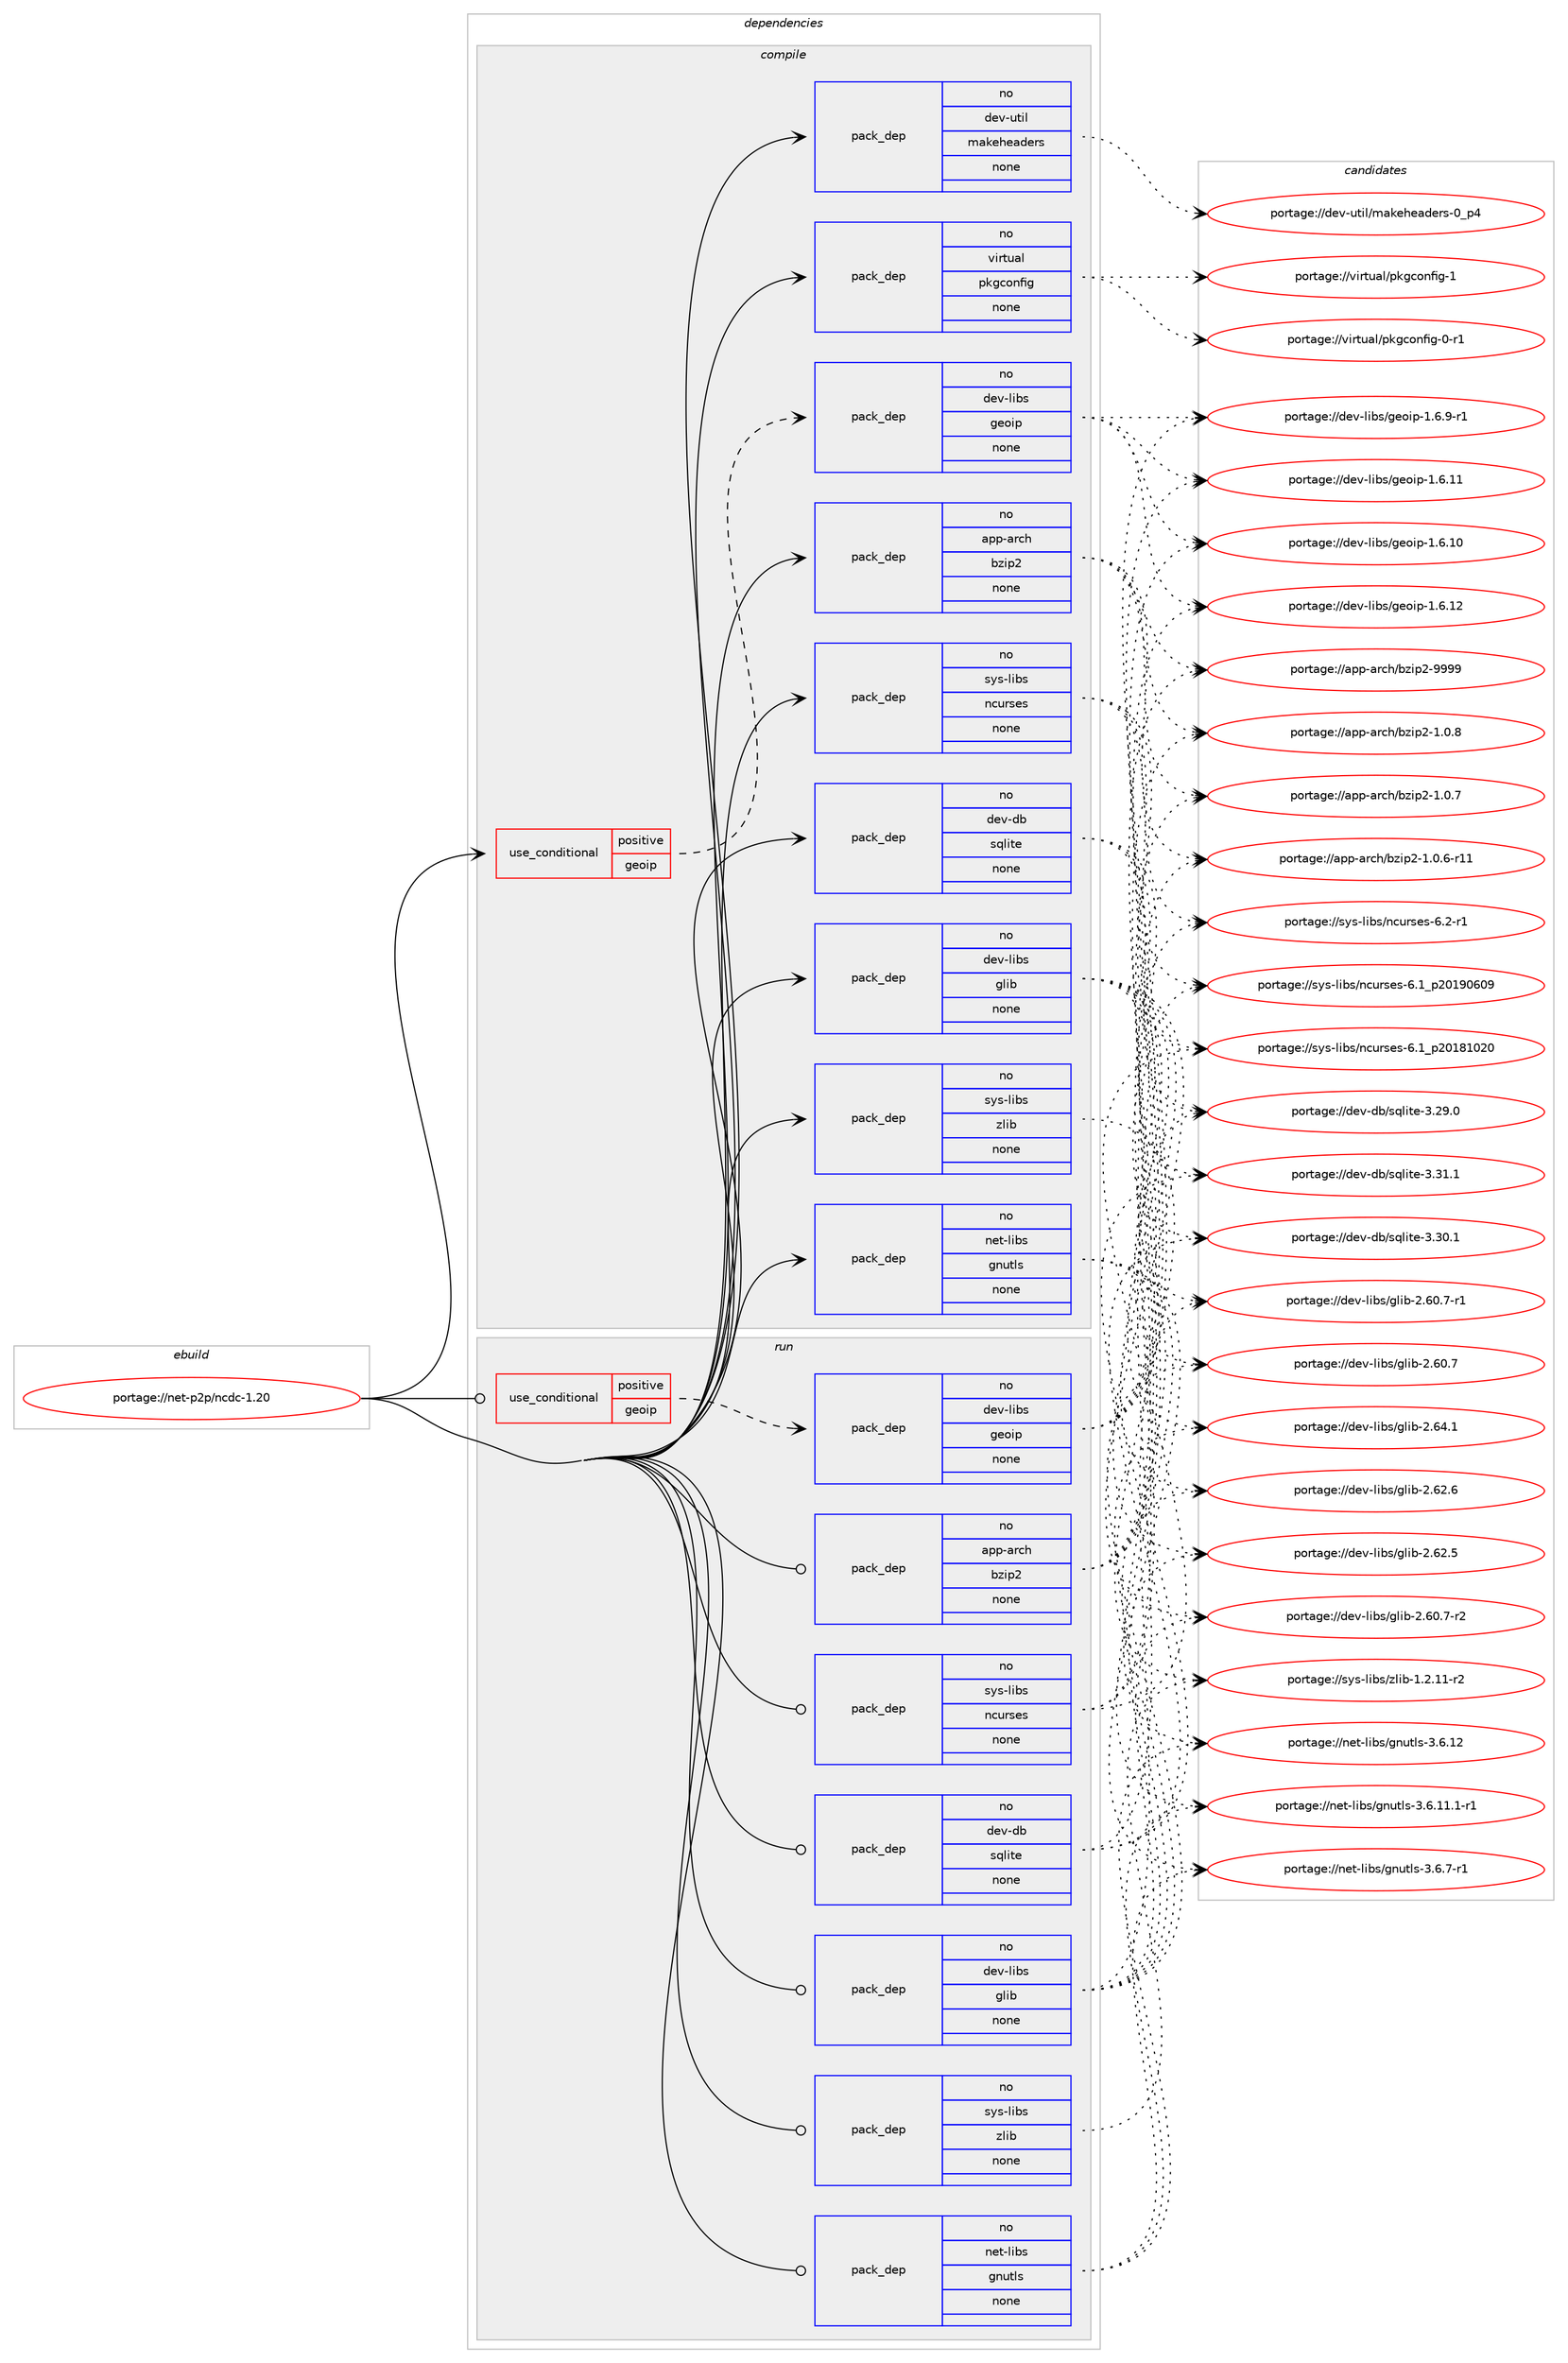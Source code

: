 digraph prolog {

# *************
# Graph options
# *************

newrank=true;
concentrate=true;
compound=true;
graph [rankdir=LR,fontname=Helvetica,fontsize=10,ranksep=1.5];#, ranksep=2.5, nodesep=0.2];
edge  [arrowhead=vee];
node  [fontname=Helvetica,fontsize=10];

# **********
# The ebuild
# **********

subgraph cluster_leftcol {
color=gray;
rank=same;
label=<<i>ebuild</i>>;
id [label="portage://net-p2p/ncdc-1.20", color=red, width=4, href="../net-p2p/ncdc-1.20.svg"];
}

# ****************
# The dependencies
# ****************

subgraph cluster_midcol {
color=gray;
label=<<i>dependencies</i>>;
subgraph cluster_compile {
fillcolor="#eeeeee";
style=filled;
label=<<i>compile</i>>;
subgraph cond3095 {
dependency19484 [label=<<TABLE BORDER="0" CELLBORDER="1" CELLSPACING="0" CELLPADDING="4"><TR><TD ROWSPAN="3" CELLPADDING="10">use_conditional</TD></TR><TR><TD>positive</TD></TR><TR><TD>geoip</TD></TR></TABLE>>, shape=none, color=red];
subgraph pack16056 {
dependency19485 [label=<<TABLE BORDER="0" CELLBORDER="1" CELLSPACING="0" CELLPADDING="4" WIDTH="220"><TR><TD ROWSPAN="6" CELLPADDING="30">pack_dep</TD></TR><TR><TD WIDTH="110">no</TD></TR><TR><TD>dev-libs</TD></TR><TR><TD>geoip</TD></TR><TR><TD>none</TD></TR><TR><TD></TD></TR></TABLE>>, shape=none, color=blue];
}
dependency19484:e -> dependency19485:w [weight=20,style="dashed",arrowhead="vee"];
}
id:e -> dependency19484:w [weight=20,style="solid",arrowhead="vee"];
subgraph pack16057 {
dependency19486 [label=<<TABLE BORDER="0" CELLBORDER="1" CELLSPACING="0" CELLPADDING="4" WIDTH="220"><TR><TD ROWSPAN="6" CELLPADDING="30">pack_dep</TD></TR><TR><TD WIDTH="110">no</TD></TR><TR><TD>app-arch</TD></TR><TR><TD>bzip2</TD></TR><TR><TD>none</TD></TR><TR><TD></TD></TR></TABLE>>, shape=none, color=blue];
}
id:e -> dependency19486:w [weight=20,style="solid",arrowhead="vee"];
subgraph pack16058 {
dependency19487 [label=<<TABLE BORDER="0" CELLBORDER="1" CELLSPACING="0" CELLPADDING="4" WIDTH="220"><TR><TD ROWSPAN="6" CELLPADDING="30">pack_dep</TD></TR><TR><TD WIDTH="110">no</TD></TR><TR><TD>dev-db</TD></TR><TR><TD>sqlite</TD></TR><TR><TD>none</TD></TR><TR><TD></TD></TR></TABLE>>, shape=none, color=blue];
}
id:e -> dependency19487:w [weight=20,style="solid",arrowhead="vee"];
subgraph pack16059 {
dependency19488 [label=<<TABLE BORDER="0" CELLBORDER="1" CELLSPACING="0" CELLPADDING="4" WIDTH="220"><TR><TD ROWSPAN="6" CELLPADDING="30">pack_dep</TD></TR><TR><TD WIDTH="110">no</TD></TR><TR><TD>dev-libs</TD></TR><TR><TD>glib</TD></TR><TR><TD>none</TD></TR><TR><TD></TD></TR></TABLE>>, shape=none, color=blue];
}
id:e -> dependency19488:w [weight=20,style="solid",arrowhead="vee"];
subgraph pack16060 {
dependency19489 [label=<<TABLE BORDER="0" CELLBORDER="1" CELLSPACING="0" CELLPADDING="4" WIDTH="220"><TR><TD ROWSPAN="6" CELLPADDING="30">pack_dep</TD></TR><TR><TD WIDTH="110">no</TD></TR><TR><TD>dev-util</TD></TR><TR><TD>makeheaders</TD></TR><TR><TD>none</TD></TR><TR><TD></TD></TR></TABLE>>, shape=none, color=blue];
}
id:e -> dependency19489:w [weight=20,style="solid",arrowhead="vee"];
subgraph pack16061 {
dependency19490 [label=<<TABLE BORDER="0" CELLBORDER="1" CELLSPACING="0" CELLPADDING="4" WIDTH="220"><TR><TD ROWSPAN="6" CELLPADDING="30">pack_dep</TD></TR><TR><TD WIDTH="110">no</TD></TR><TR><TD>net-libs</TD></TR><TR><TD>gnutls</TD></TR><TR><TD>none</TD></TR><TR><TD></TD></TR></TABLE>>, shape=none, color=blue];
}
id:e -> dependency19490:w [weight=20,style="solid",arrowhead="vee"];
subgraph pack16062 {
dependency19491 [label=<<TABLE BORDER="0" CELLBORDER="1" CELLSPACING="0" CELLPADDING="4" WIDTH="220"><TR><TD ROWSPAN="6" CELLPADDING="30">pack_dep</TD></TR><TR><TD WIDTH="110">no</TD></TR><TR><TD>sys-libs</TD></TR><TR><TD>ncurses</TD></TR><TR><TD>none</TD></TR><TR><TD></TD></TR></TABLE>>, shape=none, color=blue];
}
id:e -> dependency19491:w [weight=20,style="solid",arrowhead="vee"];
subgraph pack16063 {
dependency19492 [label=<<TABLE BORDER="0" CELLBORDER="1" CELLSPACING="0" CELLPADDING="4" WIDTH="220"><TR><TD ROWSPAN="6" CELLPADDING="30">pack_dep</TD></TR><TR><TD WIDTH="110">no</TD></TR><TR><TD>sys-libs</TD></TR><TR><TD>zlib</TD></TR><TR><TD>none</TD></TR><TR><TD></TD></TR></TABLE>>, shape=none, color=blue];
}
id:e -> dependency19492:w [weight=20,style="solid",arrowhead="vee"];
subgraph pack16064 {
dependency19493 [label=<<TABLE BORDER="0" CELLBORDER="1" CELLSPACING="0" CELLPADDING="4" WIDTH="220"><TR><TD ROWSPAN="6" CELLPADDING="30">pack_dep</TD></TR><TR><TD WIDTH="110">no</TD></TR><TR><TD>virtual</TD></TR><TR><TD>pkgconfig</TD></TR><TR><TD>none</TD></TR><TR><TD></TD></TR></TABLE>>, shape=none, color=blue];
}
id:e -> dependency19493:w [weight=20,style="solid",arrowhead="vee"];
}
subgraph cluster_compileandrun {
fillcolor="#eeeeee";
style=filled;
label=<<i>compile and run</i>>;
}
subgraph cluster_run {
fillcolor="#eeeeee";
style=filled;
label=<<i>run</i>>;
subgraph cond3096 {
dependency19494 [label=<<TABLE BORDER="0" CELLBORDER="1" CELLSPACING="0" CELLPADDING="4"><TR><TD ROWSPAN="3" CELLPADDING="10">use_conditional</TD></TR><TR><TD>positive</TD></TR><TR><TD>geoip</TD></TR></TABLE>>, shape=none, color=red];
subgraph pack16065 {
dependency19495 [label=<<TABLE BORDER="0" CELLBORDER="1" CELLSPACING="0" CELLPADDING="4" WIDTH="220"><TR><TD ROWSPAN="6" CELLPADDING="30">pack_dep</TD></TR><TR><TD WIDTH="110">no</TD></TR><TR><TD>dev-libs</TD></TR><TR><TD>geoip</TD></TR><TR><TD>none</TD></TR><TR><TD></TD></TR></TABLE>>, shape=none, color=blue];
}
dependency19494:e -> dependency19495:w [weight=20,style="dashed",arrowhead="vee"];
}
id:e -> dependency19494:w [weight=20,style="solid",arrowhead="odot"];
subgraph pack16066 {
dependency19496 [label=<<TABLE BORDER="0" CELLBORDER="1" CELLSPACING="0" CELLPADDING="4" WIDTH="220"><TR><TD ROWSPAN="6" CELLPADDING="30">pack_dep</TD></TR><TR><TD WIDTH="110">no</TD></TR><TR><TD>app-arch</TD></TR><TR><TD>bzip2</TD></TR><TR><TD>none</TD></TR><TR><TD></TD></TR></TABLE>>, shape=none, color=blue];
}
id:e -> dependency19496:w [weight=20,style="solid",arrowhead="odot"];
subgraph pack16067 {
dependency19497 [label=<<TABLE BORDER="0" CELLBORDER="1" CELLSPACING="0" CELLPADDING="4" WIDTH="220"><TR><TD ROWSPAN="6" CELLPADDING="30">pack_dep</TD></TR><TR><TD WIDTH="110">no</TD></TR><TR><TD>dev-db</TD></TR><TR><TD>sqlite</TD></TR><TR><TD>none</TD></TR><TR><TD></TD></TR></TABLE>>, shape=none, color=blue];
}
id:e -> dependency19497:w [weight=20,style="solid",arrowhead="odot"];
subgraph pack16068 {
dependency19498 [label=<<TABLE BORDER="0" CELLBORDER="1" CELLSPACING="0" CELLPADDING="4" WIDTH="220"><TR><TD ROWSPAN="6" CELLPADDING="30">pack_dep</TD></TR><TR><TD WIDTH="110">no</TD></TR><TR><TD>dev-libs</TD></TR><TR><TD>glib</TD></TR><TR><TD>none</TD></TR><TR><TD></TD></TR></TABLE>>, shape=none, color=blue];
}
id:e -> dependency19498:w [weight=20,style="solid",arrowhead="odot"];
subgraph pack16069 {
dependency19499 [label=<<TABLE BORDER="0" CELLBORDER="1" CELLSPACING="0" CELLPADDING="4" WIDTH="220"><TR><TD ROWSPAN="6" CELLPADDING="30">pack_dep</TD></TR><TR><TD WIDTH="110">no</TD></TR><TR><TD>net-libs</TD></TR><TR><TD>gnutls</TD></TR><TR><TD>none</TD></TR><TR><TD></TD></TR></TABLE>>, shape=none, color=blue];
}
id:e -> dependency19499:w [weight=20,style="solid",arrowhead="odot"];
subgraph pack16070 {
dependency19500 [label=<<TABLE BORDER="0" CELLBORDER="1" CELLSPACING="0" CELLPADDING="4" WIDTH="220"><TR><TD ROWSPAN="6" CELLPADDING="30">pack_dep</TD></TR><TR><TD WIDTH="110">no</TD></TR><TR><TD>sys-libs</TD></TR><TR><TD>ncurses</TD></TR><TR><TD>none</TD></TR><TR><TD></TD></TR></TABLE>>, shape=none, color=blue];
}
id:e -> dependency19500:w [weight=20,style="solid",arrowhead="odot"];
subgraph pack16071 {
dependency19501 [label=<<TABLE BORDER="0" CELLBORDER="1" CELLSPACING="0" CELLPADDING="4" WIDTH="220"><TR><TD ROWSPAN="6" CELLPADDING="30">pack_dep</TD></TR><TR><TD WIDTH="110">no</TD></TR><TR><TD>sys-libs</TD></TR><TR><TD>zlib</TD></TR><TR><TD>none</TD></TR><TR><TD></TD></TR></TABLE>>, shape=none, color=blue];
}
id:e -> dependency19501:w [weight=20,style="solid",arrowhead="odot"];
}
}

# **************
# The candidates
# **************

subgraph cluster_choices {
rank=same;
color=gray;
label=<<i>candidates</i>>;

subgraph choice16056 {
color=black;
nodesep=1;
choice1001011184510810598115471031011111051124549465446574511449 [label="portage://dev-libs/geoip-1.6.9-r1", color=red, width=4,href="../dev-libs/geoip-1.6.9-r1.svg"];
choice10010111845108105981154710310111110511245494654464950 [label="portage://dev-libs/geoip-1.6.12", color=red, width=4,href="../dev-libs/geoip-1.6.12.svg"];
choice10010111845108105981154710310111110511245494654464949 [label="portage://dev-libs/geoip-1.6.11", color=red, width=4,href="../dev-libs/geoip-1.6.11.svg"];
choice10010111845108105981154710310111110511245494654464948 [label="portage://dev-libs/geoip-1.6.10", color=red, width=4,href="../dev-libs/geoip-1.6.10.svg"];
dependency19485:e -> choice1001011184510810598115471031011111051124549465446574511449:w [style=dotted,weight="100"];
dependency19485:e -> choice10010111845108105981154710310111110511245494654464950:w [style=dotted,weight="100"];
dependency19485:e -> choice10010111845108105981154710310111110511245494654464949:w [style=dotted,weight="100"];
dependency19485:e -> choice10010111845108105981154710310111110511245494654464948:w [style=dotted,weight="100"];
}
subgraph choice16057 {
color=black;
nodesep=1;
choice971121124597114991044798122105112504557575757 [label="portage://app-arch/bzip2-9999", color=red, width=4,href="../app-arch/bzip2-9999.svg"];
choice97112112459711499104479812210511250454946484656 [label="portage://app-arch/bzip2-1.0.8", color=red, width=4,href="../app-arch/bzip2-1.0.8.svg"];
choice97112112459711499104479812210511250454946484655 [label="portage://app-arch/bzip2-1.0.7", color=red, width=4,href="../app-arch/bzip2-1.0.7.svg"];
choice97112112459711499104479812210511250454946484654451144949 [label="portage://app-arch/bzip2-1.0.6-r11", color=red, width=4,href="../app-arch/bzip2-1.0.6-r11.svg"];
dependency19486:e -> choice971121124597114991044798122105112504557575757:w [style=dotted,weight="100"];
dependency19486:e -> choice97112112459711499104479812210511250454946484656:w [style=dotted,weight="100"];
dependency19486:e -> choice97112112459711499104479812210511250454946484655:w [style=dotted,weight="100"];
dependency19486:e -> choice97112112459711499104479812210511250454946484654451144949:w [style=dotted,weight="100"];
}
subgraph choice16058 {
color=black;
nodesep=1;
choice10010111845100984711511310810511610145514651494649 [label="portage://dev-db/sqlite-3.31.1", color=red, width=4,href="../dev-db/sqlite-3.31.1.svg"];
choice10010111845100984711511310810511610145514651484649 [label="portage://dev-db/sqlite-3.30.1", color=red, width=4,href="../dev-db/sqlite-3.30.1.svg"];
choice10010111845100984711511310810511610145514650574648 [label="portage://dev-db/sqlite-3.29.0", color=red, width=4,href="../dev-db/sqlite-3.29.0.svg"];
dependency19487:e -> choice10010111845100984711511310810511610145514651494649:w [style=dotted,weight="100"];
dependency19487:e -> choice10010111845100984711511310810511610145514651484649:w [style=dotted,weight="100"];
dependency19487:e -> choice10010111845100984711511310810511610145514650574648:w [style=dotted,weight="100"];
}
subgraph choice16059 {
color=black;
nodesep=1;
choice1001011184510810598115471031081059845504654524649 [label="portage://dev-libs/glib-2.64.1", color=red, width=4,href="../dev-libs/glib-2.64.1.svg"];
choice1001011184510810598115471031081059845504654504654 [label="portage://dev-libs/glib-2.62.6", color=red, width=4,href="../dev-libs/glib-2.62.6.svg"];
choice1001011184510810598115471031081059845504654504653 [label="portage://dev-libs/glib-2.62.5", color=red, width=4,href="../dev-libs/glib-2.62.5.svg"];
choice10010111845108105981154710310810598455046544846554511450 [label="portage://dev-libs/glib-2.60.7-r2", color=red, width=4,href="../dev-libs/glib-2.60.7-r2.svg"];
choice10010111845108105981154710310810598455046544846554511449 [label="portage://dev-libs/glib-2.60.7-r1", color=red, width=4,href="../dev-libs/glib-2.60.7-r1.svg"];
choice1001011184510810598115471031081059845504654484655 [label="portage://dev-libs/glib-2.60.7", color=red, width=4,href="../dev-libs/glib-2.60.7.svg"];
dependency19488:e -> choice1001011184510810598115471031081059845504654524649:w [style=dotted,weight="100"];
dependency19488:e -> choice1001011184510810598115471031081059845504654504654:w [style=dotted,weight="100"];
dependency19488:e -> choice1001011184510810598115471031081059845504654504653:w [style=dotted,weight="100"];
dependency19488:e -> choice10010111845108105981154710310810598455046544846554511450:w [style=dotted,weight="100"];
dependency19488:e -> choice10010111845108105981154710310810598455046544846554511449:w [style=dotted,weight="100"];
dependency19488:e -> choice1001011184510810598115471031081059845504654484655:w [style=dotted,weight="100"];
}
subgraph choice16060 {
color=black;
nodesep=1;
choice1001011184511711610510847109971071011041019710010111411545489511252 [label="portage://dev-util/makeheaders-0_p4", color=red, width=4,href="../dev-util/makeheaders-0_p4.svg"];
dependency19489:e -> choice1001011184511711610510847109971071011041019710010111411545489511252:w [style=dotted,weight="100"];
}
subgraph choice16061 {
color=black;
nodesep=1;
choice1101011164510810598115471031101171161081154551465446554511449 [label="portage://net-libs/gnutls-3.6.7-r1", color=red, width=4,href="../net-libs/gnutls-3.6.7-r1.svg"];
choice11010111645108105981154710311011711610811545514654464950 [label="portage://net-libs/gnutls-3.6.12", color=red, width=4,href="../net-libs/gnutls-3.6.12.svg"];
choice1101011164510810598115471031101171161081154551465446494946494511449 [label="portage://net-libs/gnutls-3.6.11.1-r1", color=red, width=4,href="../net-libs/gnutls-3.6.11.1-r1.svg"];
dependency19490:e -> choice1101011164510810598115471031101171161081154551465446554511449:w [style=dotted,weight="100"];
dependency19490:e -> choice11010111645108105981154710311011711610811545514654464950:w [style=dotted,weight="100"];
dependency19490:e -> choice1101011164510810598115471031101171161081154551465446494946494511449:w [style=dotted,weight="100"];
}
subgraph choice16062 {
color=black;
nodesep=1;
choice11512111545108105981154711099117114115101115455446504511449 [label="portage://sys-libs/ncurses-6.2-r1", color=red, width=4,href="../sys-libs/ncurses-6.2-r1.svg"];
choice1151211154510810598115471109911711411510111545544649951125048495748544857 [label="portage://sys-libs/ncurses-6.1_p20190609", color=red, width=4,href="../sys-libs/ncurses-6.1_p20190609.svg"];
choice1151211154510810598115471109911711411510111545544649951125048495649485048 [label="portage://sys-libs/ncurses-6.1_p20181020", color=red, width=4,href="../sys-libs/ncurses-6.1_p20181020.svg"];
dependency19491:e -> choice11512111545108105981154711099117114115101115455446504511449:w [style=dotted,weight="100"];
dependency19491:e -> choice1151211154510810598115471109911711411510111545544649951125048495748544857:w [style=dotted,weight="100"];
dependency19491:e -> choice1151211154510810598115471109911711411510111545544649951125048495649485048:w [style=dotted,weight="100"];
}
subgraph choice16063 {
color=black;
nodesep=1;
choice11512111545108105981154712210810598454946504649494511450 [label="portage://sys-libs/zlib-1.2.11-r2", color=red, width=4,href="../sys-libs/zlib-1.2.11-r2.svg"];
dependency19492:e -> choice11512111545108105981154712210810598454946504649494511450:w [style=dotted,weight="100"];
}
subgraph choice16064 {
color=black;
nodesep=1;
choice1181051141161179710847112107103991111101021051034549 [label="portage://virtual/pkgconfig-1", color=red, width=4,href="../virtual/pkgconfig-1.svg"];
choice11810511411611797108471121071039911111010210510345484511449 [label="portage://virtual/pkgconfig-0-r1", color=red, width=4,href="../virtual/pkgconfig-0-r1.svg"];
dependency19493:e -> choice1181051141161179710847112107103991111101021051034549:w [style=dotted,weight="100"];
dependency19493:e -> choice11810511411611797108471121071039911111010210510345484511449:w [style=dotted,weight="100"];
}
subgraph choice16065 {
color=black;
nodesep=1;
choice1001011184510810598115471031011111051124549465446574511449 [label="portage://dev-libs/geoip-1.6.9-r1", color=red, width=4,href="../dev-libs/geoip-1.6.9-r1.svg"];
choice10010111845108105981154710310111110511245494654464950 [label="portage://dev-libs/geoip-1.6.12", color=red, width=4,href="../dev-libs/geoip-1.6.12.svg"];
choice10010111845108105981154710310111110511245494654464949 [label="portage://dev-libs/geoip-1.6.11", color=red, width=4,href="../dev-libs/geoip-1.6.11.svg"];
choice10010111845108105981154710310111110511245494654464948 [label="portage://dev-libs/geoip-1.6.10", color=red, width=4,href="../dev-libs/geoip-1.6.10.svg"];
dependency19495:e -> choice1001011184510810598115471031011111051124549465446574511449:w [style=dotted,weight="100"];
dependency19495:e -> choice10010111845108105981154710310111110511245494654464950:w [style=dotted,weight="100"];
dependency19495:e -> choice10010111845108105981154710310111110511245494654464949:w [style=dotted,weight="100"];
dependency19495:e -> choice10010111845108105981154710310111110511245494654464948:w [style=dotted,weight="100"];
}
subgraph choice16066 {
color=black;
nodesep=1;
choice971121124597114991044798122105112504557575757 [label="portage://app-arch/bzip2-9999", color=red, width=4,href="../app-arch/bzip2-9999.svg"];
choice97112112459711499104479812210511250454946484656 [label="portage://app-arch/bzip2-1.0.8", color=red, width=4,href="../app-arch/bzip2-1.0.8.svg"];
choice97112112459711499104479812210511250454946484655 [label="portage://app-arch/bzip2-1.0.7", color=red, width=4,href="../app-arch/bzip2-1.0.7.svg"];
choice97112112459711499104479812210511250454946484654451144949 [label="portage://app-arch/bzip2-1.0.6-r11", color=red, width=4,href="../app-arch/bzip2-1.0.6-r11.svg"];
dependency19496:e -> choice971121124597114991044798122105112504557575757:w [style=dotted,weight="100"];
dependency19496:e -> choice97112112459711499104479812210511250454946484656:w [style=dotted,weight="100"];
dependency19496:e -> choice97112112459711499104479812210511250454946484655:w [style=dotted,weight="100"];
dependency19496:e -> choice97112112459711499104479812210511250454946484654451144949:w [style=dotted,weight="100"];
}
subgraph choice16067 {
color=black;
nodesep=1;
choice10010111845100984711511310810511610145514651494649 [label="portage://dev-db/sqlite-3.31.1", color=red, width=4,href="../dev-db/sqlite-3.31.1.svg"];
choice10010111845100984711511310810511610145514651484649 [label="portage://dev-db/sqlite-3.30.1", color=red, width=4,href="../dev-db/sqlite-3.30.1.svg"];
choice10010111845100984711511310810511610145514650574648 [label="portage://dev-db/sqlite-3.29.0", color=red, width=4,href="../dev-db/sqlite-3.29.0.svg"];
dependency19497:e -> choice10010111845100984711511310810511610145514651494649:w [style=dotted,weight="100"];
dependency19497:e -> choice10010111845100984711511310810511610145514651484649:w [style=dotted,weight="100"];
dependency19497:e -> choice10010111845100984711511310810511610145514650574648:w [style=dotted,weight="100"];
}
subgraph choice16068 {
color=black;
nodesep=1;
choice1001011184510810598115471031081059845504654524649 [label="portage://dev-libs/glib-2.64.1", color=red, width=4,href="../dev-libs/glib-2.64.1.svg"];
choice1001011184510810598115471031081059845504654504654 [label="portage://dev-libs/glib-2.62.6", color=red, width=4,href="../dev-libs/glib-2.62.6.svg"];
choice1001011184510810598115471031081059845504654504653 [label="portage://dev-libs/glib-2.62.5", color=red, width=4,href="../dev-libs/glib-2.62.5.svg"];
choice10010111845108105981154710310810598455046544846554511450 [label="portage://dev-libs/glib-2.60.7-r2", color=red, width=4,href="../dev-libs/glib-2.60.7-r2.svg"];
choice10010111845108105981154710310810598455046544846554511449 [label="portage://dev-libs/glib-2.60.7-r1", color=red, width=4,href="../dev-libs/glib-2.60.7-r1.svg"];
choice1001011184510810598115471031081059845504654484655 [label="portage://dev-libs/glib-2.60.7", color=red, width=4,href="../dev-libs/glib-2.60.7.svg"];
dependency19498:e -> choice1001011184510810598115471031081059845504654524649:w [style=dotted,weight="100"];
dependency19498:e -> choice1001011184510810598115471031081059845504654504654:w [style=dotted,weight="100"];
dependency19498:e -> choice1001011184510810598115471031081059845504654504653:w [style=dotted,weight="100"];
dependency19498:e -> choice10010111845108105981154710310810598455046544846554511450:w [style=dotted,weight="100"];
dependency19498:e -> choice10010111845108105981154710310810598455046544846554511449:w [style=dotted,weight="100"];
dependency19498:e -> choice1001011184510810598115471031081059845504654484655:w [style=dotted,weight="100"];
}
subgraph choice16069 {
color=black;
nodesep=1;
choice1101011164510810598115471031101171161081154551465446554511449 [label="portage://net-libs/gnutls-3.6.7-r1", color=red, width=4,href="../net-libs/gnutls-3.6.7-r1.svg"];
choice11010111645108105981154710311011711610811545514654464950 [label="portage://net-libs/gnutls-3.6.12", color=red, width=4,href="../net-libs/gnutls-3.6.12.svg"];
choice1101011164510810598115471031101171161081154551465446494946494511449 [label="portage://net-libs/gnutls-3.6.11.1-r1", color=red, width=4,href="../net-libs/gnutls-3.6.11.1-r1.svg"];
dependency19499:e -> choice1101011164510810598115471031101171161081154551465446554511449:w [style=dotted,weight="100"];
dependency19499:e -> choice11010111645108105981154710311011711610811545514654464950:w [style=dotted,weight="100"];
dependency19499:e -> choice1101011164510810598115471031101171161081154551465446494946494511449:w [style=dotted,weight="100"];
}
subgraph choice16070 {
color=black;
nodesep=1;
choice11512111545108105981154711099117114115101115455446504511449 [label="portage://sys-libs/ncurses-6.2-r1", color=red, width=4,href="../sys-libs/ncurses-6.2-r1.svg"];
choice1151211154510810598115471109911711411510111545544649951125048495748544857 [label="portage://sys-libs/ncurses-6.1_p20190609", color=red, width=4,href="../sys-libs/ncurses-6.1_p20190609.svg"];
choice1151211154510810598115471109911711411510111545544649951125048495649485048 [label="portage://sys-libs/ncurses-6.1_p20181020", color=red, width=4,href="../sys-libs/ncurses-6.1_p20181020.svg"];
dependency19500:e -> choice11512111545108105981154711099117114115101115455446504511449:w [style=dotted,weight="100"];
dependency19500:e -> choice1151211154510810598115471109911711411510111545544649951125048495748544857:w [style=dotted,weight="100"];
dependency19500:e -> choice1151211154510810598115471109911711411510111545544649951125048495649485048:w [style=dotted,weight="100"];
}
subgraph choice16071 {
color=black;
nodesep=1;
choice11512111545108105981154712210810598454946504649494511450 [label="portage://sys-libs/zlib-1.2.11-r2", color=red, width=4,href="../sys-libs/zlib-1.2.11-r2.svg"];
dependency19501:e -> choice11512111545108105981154712210810598454946504649494511450:w [style=dotted,weight="100"];
}
}

}
